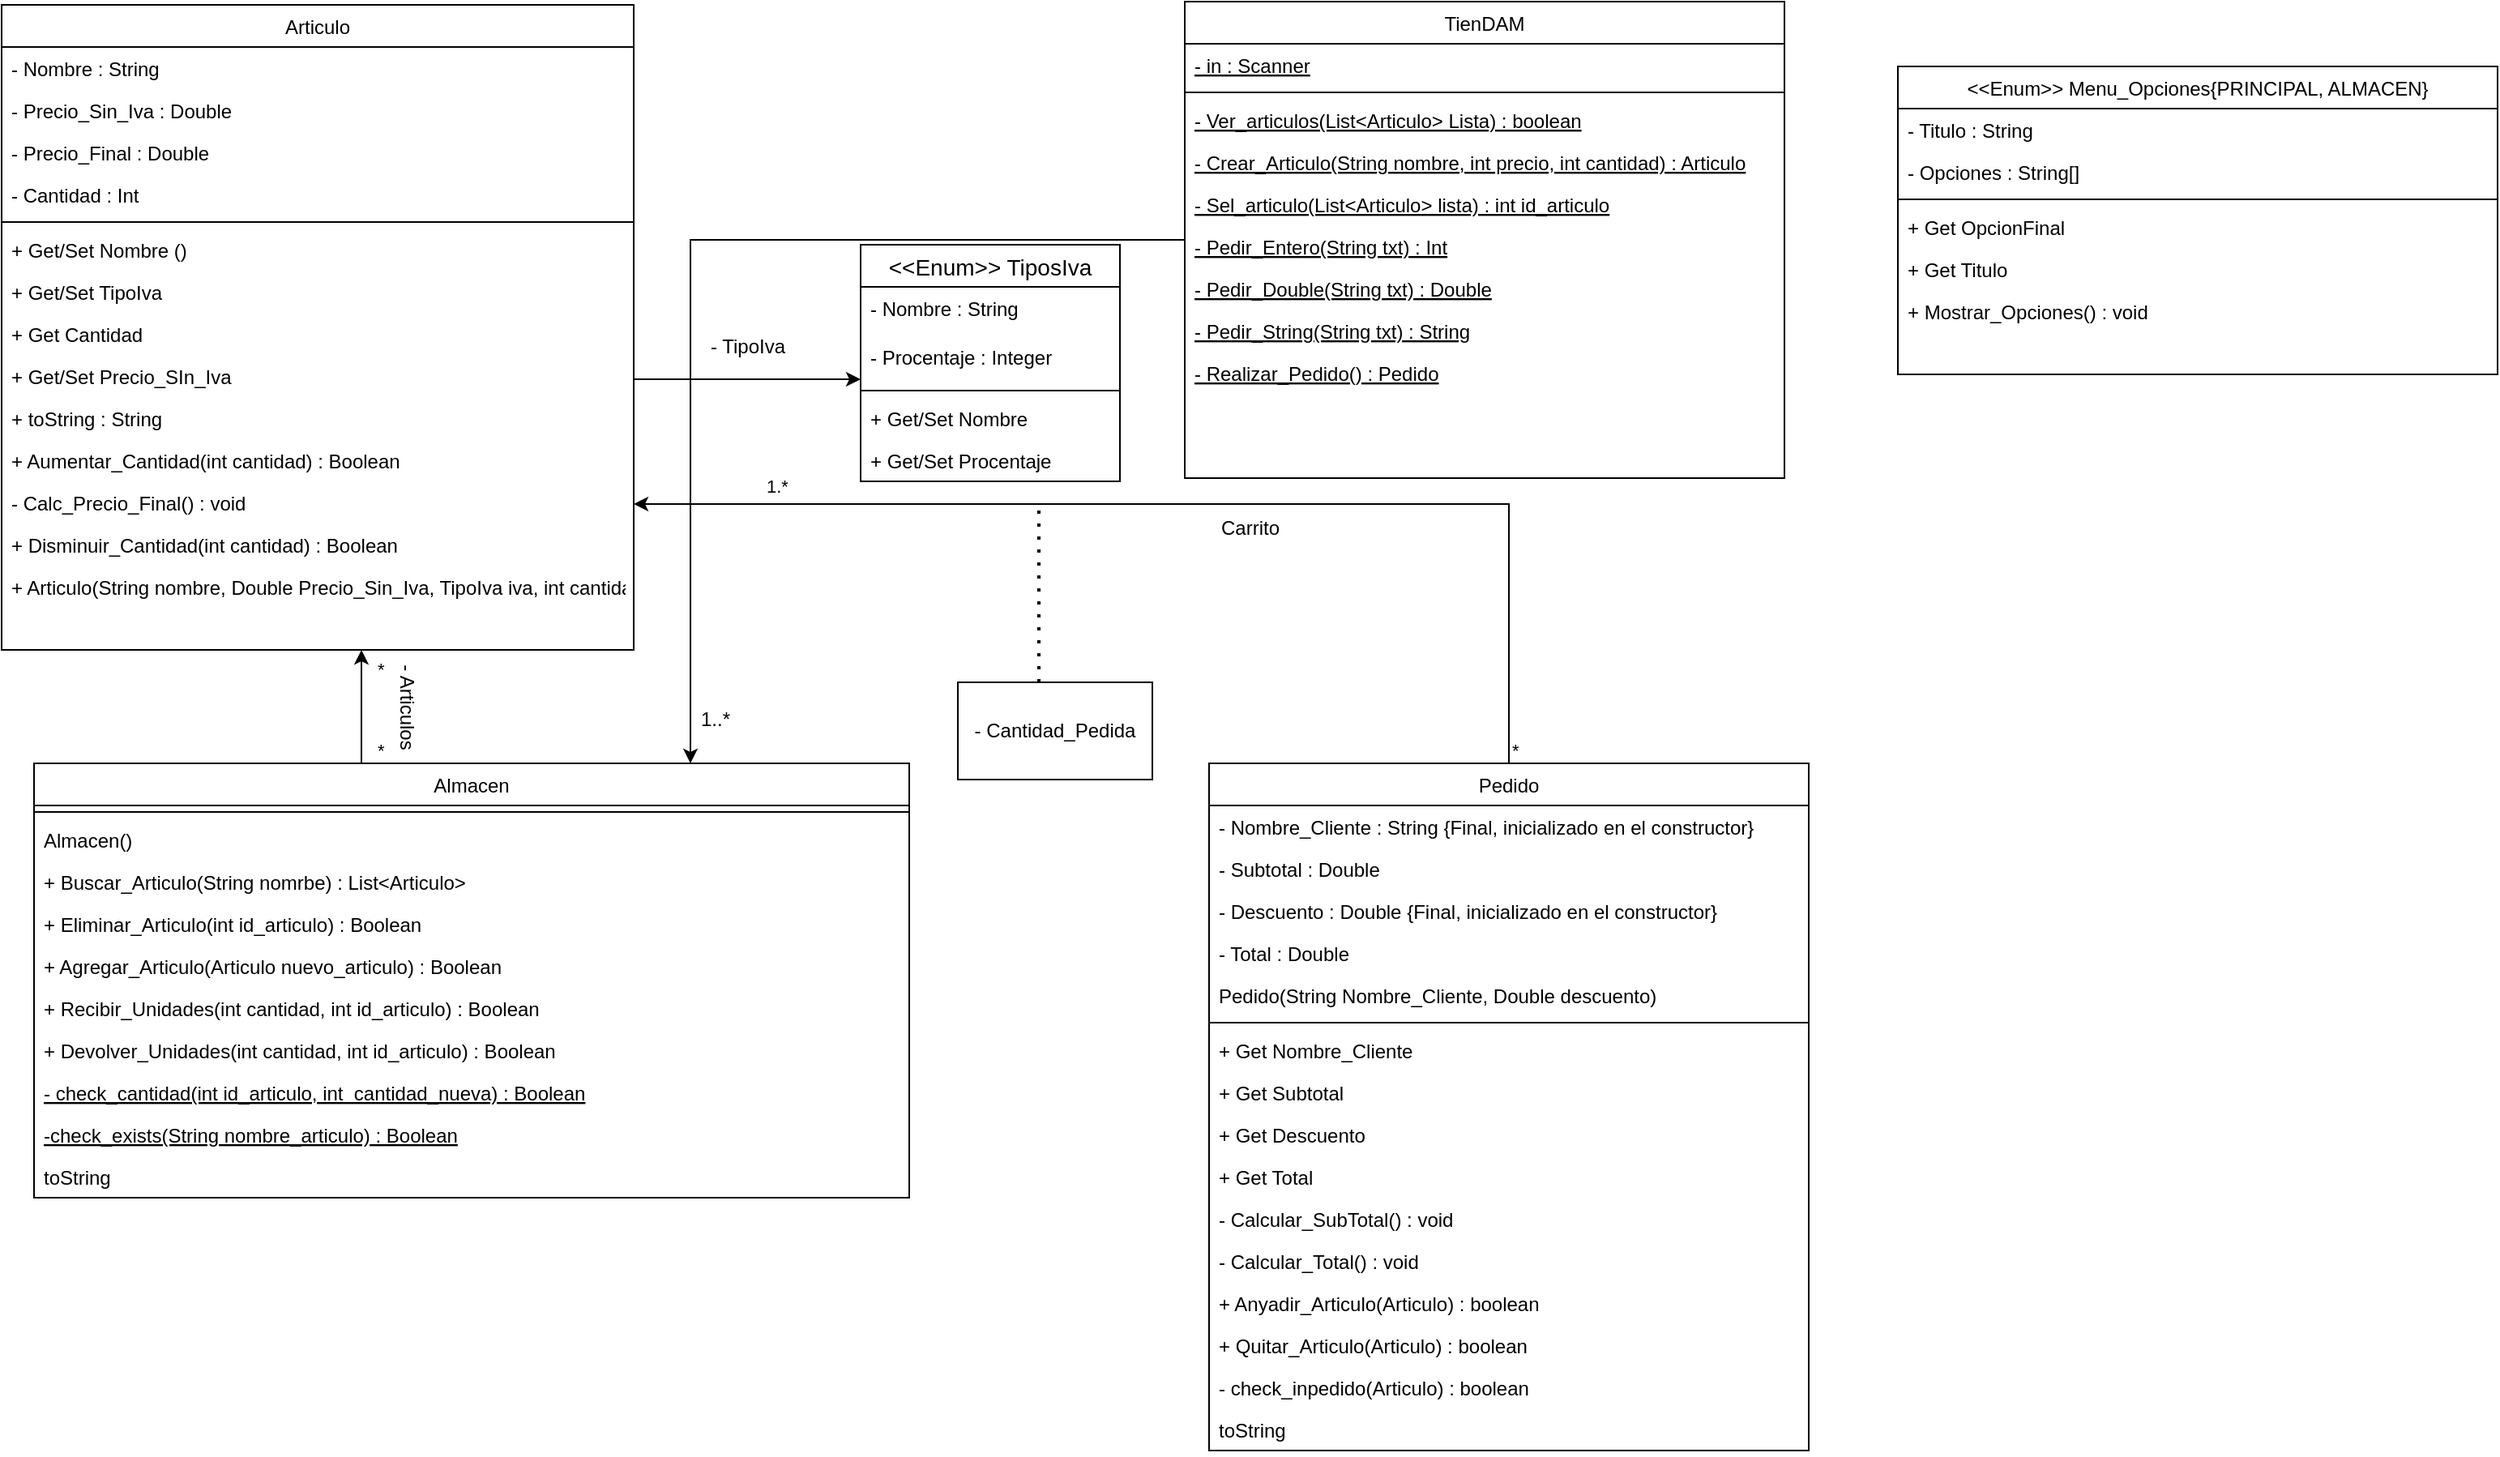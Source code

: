 <mxfile version="21.2.3" type="github">
  <diagram id="C5RBs43oDa-KdzZeNtuy" name="Page-1">
    <mxGraphModel dx="1936" dy="762" grid="1" gridSize="10" guides="1" tooltips="1" connect="1" arrows="1" fold="1" page="1" pageScale="1" pageWidth="827" pageHeight="1169" math="0" shadow="0">
      <root>
        <mxCell id="WIyWlLk6GJQsqaUBKTNV-0" />
        <mxCell id="WIyWlLk6GJQsqaUBKTNV-1" parent="WIyWlLk6GJQsqaUBKTNV-0" />
        <mxCell id="zkfFHV4jXpPFQw0GAbJ--0" value="Articulo" style="swimlane;fontStyle=0;align=center;verticalAlign=top;childLayout=stackLayout;horizontal=1;startSize=26;horizontalStack=0;resizeParent=1;resizeLast=0;collapsible=1;marginBottom=0;rounded=0;shadow=0;strokeWidth=1;" parent="WIyWlLk6GJQsqaUBKTNV-1" vertex="1">
          <mxGeometry x="-40" y="62" width="390" height="398" as="geometry">
            <mxRectangle x="230" y="140" width="160" height="26" as="alternateBounds" />
          </mxGeometry>
        </mxCell>
        <mxCell id="zkfFHV4jXpPFQw0GAbJ--1" value="- Nombre : String" style="text;align=left;verticalAlign=top;spacingLeft=4;spacingRight=4;overflow=hidden;rotatable=0;points=[[0,0.5],[1,0.5]];portConstraint=eastwest;" parent="zkfFHV4jXpPFQw0GAbJ--0" vertex="1">
          <mxGeometry y="26" width="390" height="26" as="geometry" />
        </mxCell>
        <mxCell id="zkfFHV4jXpPFQw0GAbJ--2" value="- Precio_Sin_Iva : Double" style="text;align=left;verticalAlign=top;spacingLeft=4;spacingRight=4;overflow=hidden;rotatable=0;points=[[0,0.5],[1,0.5]];portConstraint=eastwest;rounded=0;shadow=0;html=0;" parent="zkfFHV4jXpPFQw0GAbJ--0" vertex="1">
          <mxGeometry y="52" width="390" height="26" as="geometry" />
        </mxCell>
        <mxCell id="ULPPeF81TJFRuhBBlytX-0" value="- Precio_Final : Double" style="text;align=left;verticalAlign=top;spacingLeft=4;spacingRight=4;overflow=hidden;rotatable=0;points=[[0,0.5],[1,0.5]];portConstraint=eastwest;rounded=0;shadow=0;html=0;" parent="zkfFHV4jXpPFQw0GAbJ--0" vertex="1">
          <mxGeometry y="78" width="390" height="26" as="geometry" />
        </mxCell>
        <mxCell id="1NojVk9h9IY2gMO6B6Ra-0" value="- Cantidad : Int" style="text;align=left;verticalAlign=top;spacingLeft=4;spacingRight=4;overflow=hidden;rotatable=0;points=[[0,0.5],[1,0.5]];portConstraint=eastwest;rounded=0;shadow=0;html=0;" parent="zkfFHV4jXpPFQw0GAbJ--0" vertex="1">
          <mxGeometry y="104" width="390" height="26" as="geometry" />
        </mxCell>
        <mxCell id="zkfFHV4jXpPFQw0GAbJ--4" value="" style="line;html=1;strokeWidth=1;align=left;verticalAlign=middle;spacingTop=-1;spacingLeft=3;spacingRight=3;rotatable=0;labelPosition=right;points=[];portConstraint=eastwest;" parent="zkfFHV4jXpPFQw0GAbJ--0" vertex="1">
          <mxGeometry y="130" width="390" height="8" as="geometry" />
        </mxCell>
        <mxCell id="A8VGVOZZd6ALvdJsYfoM-0" value="+ Get/Set Nombre ()" style="text;align=left;verticalAlign=top;spacingLeft=4;spacingRight=4;overflow=hidden;rotatable=0;points=[[0,0.5],[1,0.5]];portConstraint=eastwest;" parent="zkfFHV4jXpPFQw0GAbJ--0" vertex="1">
          <mxGeometry y="138" width="390" height="26" as="geometry" />
        </mxCell>
        <mxCell id="A8VGVOZZd6ALvdJsYfoM-1" value="+ Get/Set TipoIva" style="text;align=left;verticalAlign=top;spacingLeft=4;spacingRight=4;overflow=hidden;rotatable=0;points=[[0,0.5],[1,0.5]];portConstraint=eastwest;" parent="zkfFHV4jXpPFQw0GAbJ--0" vertex="1">
          <mxGeometry y="164" width="390" height="26" as="geometry" />
        </mxCell>
        <mxCell id="A8VGVOZZd6ALvdJsYfoM-2" value="+ Get Cantidad" style="text;align=left;verticalAlign=top;spacingLeft=4;spacingRight=4;overflow=hidden;rotatable=0;points=[[0,0.5],[1,0.5]];portConstraint=eastwest;" parent="zkfFHV4jXpPFQw0GAbJ--0" vertex="1">
          <mxGeometry y="190" width="390" height="26" as="geometry" />
        </mxCell>
        <mxCell id="A8VGVOZZd6ALvdJsYfoM-24" value="+ Get/Set Precio_SIn_Iva" style="text;align=left;verticalAlign=top;spacingLeft=4;spacingRight=4;overflow=hidden;rotatable=0;points=[[0,0.5],[1,0.5]];portConstraint=eastwest;" parent="zkfFHV4jXpPFQw0GAbJ--0" vertex="1">
          <mxGeometry y="216" width="390" height="26" as="geometry" />
        </mxCell>
        <mxCell id="1NojVk9h9IY2gMO6B6Ra-9" value="+ toString : String" style="text;align=left;verticalAlign=top;spacingLeft=4;spacingRight=4;overflow=hidden;rotatable=0;points=[[0,0.5],[1,0.5]];portConstraint=eastwest;" parent="zkfFHV4jXpPFQw0GAbJ--0" vertex="1">
          <mxGeometry y="242" width="390" height="26" as="geometry" />
        </mxCell>
        <mxCell id="1NojVk9h9IY2gMO6B6Ra-14" value="+ Aumentar_Cantidad(int cantidad) : Boolean" style="text;align=left;verticalAlign=top;spacingLeft=4;spacingRight=4;overflow=hidden;rotatable=0;points=[[0,0.5],[1,0.5]];portConstraint=eastwest;" parent="zkfFHV4jXpPFQw0GAbJ--0" vertex="1">
          <mxGeometry y="268" width="390" height="26" as="geometry" />
        </mxCell>
        <mxCell id="vtiOXTEOpPCmhlc3RGoE-27" value="- Calc_Precio_Final() : void" style="text;align=left;verticalAlign=top;spacingLeft=4;spacingRight=4;overflow=hidden;rotatable=0;points=[[0,0.5],[1,0.5]];portConstraint=eastwest;" vertex="1" parent="zkfFHV4jXpPFQw0GAbJ--0">
          <mxGeometry y="294" width="390" height="26" as="geometry" />
        </mxCell>
        <mxCell id="1NojVk9h9IY2gMO6B6Ra-15" value="+ Disminuir_Cantidad(int cantidad) : Boolean" style="text;align=left;verticalAlign=top;spacingLeft=4;spacingRight=4;overflow=hidden;rotatable=0;points=[[0,0.5],[1,0.5]];portConstraint=eastwest;" parent="zkfFHV4jXpPFQw0GAbJ--0" vertex="1">
          <mxGeometry y="320" width="390" height="26" as="geometry" />
        </mxCell>
        <mxCell id="A8VGVOZZd6ALvdJsYfoM-3" value="+ Articulo(String nombre, Double Precio_Sin_Iva, TipoIva iva, int cantidad)" style="text;align=left;verticalAlign=top;spacingLeft=4;spacingRight=4;overflow=hidden;rotatable=0;points=[[0,0.5],[1,0.5]];portConstraint=eastwest;" parent="zkfFHV4jXpPFQw0GAbJ--0" vertex="1">
          <mxGeometry y="346" width="390" height="26" as="geometry" />
        </mxCell>
        <mxCell id="ULPPeF81TJFRuhBBlytX-50" style="edgeStyle=orthogonalEdgeStyle;rounded=0;orthogonalLoop=1;jettySize=auto;html=1;" parent="WIyWlLk6GJQsqaUBKTNV-1" source="zkfFHV4jXpPFQw0GAbJ--6" edge="1">
          <mxGeometry relative="1" as="geometry">
            <Array as="points">
              <mxPoint x="182" y="510" />
              <mxPoint x="182" y="510" />
            </Array>
            <mxPoint x="182" y="460" as="targetPoint" />
          </mxGeometry>
        </mxCell>
        <mxCell id="zkfFHV4jXpPFQw0GAbJ--6" value="Almacen" style="swimlane;fontStyle=0;align=center;verticalAlign=top;childLayout=stackLayout;horizontal=1;startSize=26;horizontalStack=0;resizeParent=1;resizeLast=0;collapsible=1;marginBottom=0;rounded=0;shadow=0;strokeWidth=1;" parent="WIyWlLk6GJQsqaUBKTNV-1" vertex="1">
          <mxGeometry x="-20" y="530" width="540" height="268" as="geometry">
            <mxRectangle x="130" y="380" width="160" height="26" as="alternateBounds" />
          </mxGeometry>
        </mxCell>
        <mxCell id="zkfFHV4jXpPFQw0GAbJ--9" value="" style="line;html=1;strokeWidth=1;align=left;verticalAlign=middle;spacingTop=-1;spacingLeft=3;spacingRight=3;rotatable=0;labelPosition=right;points=[];portConstraint=eastwest;" parent="zkfFHV4jXpPFQw0GAbJ--6" vertex="1">
          <mxGeometry y="26" width="540" height="8" as="geometry" />
        </mxCell>
        <mxCell id="1NojVk9h9IY2gMO6B6Ra-16" value="Almacen()" style="text;align=left;verticalAlign=top;spacingLeft=4;spacingRight=4;overflow=hidden;rotatable=0;points=[[0,0.5],[1,0.5]];portConstraint=eastwest;" parent="zkfFHV4jXpPFQw0GAbJ--6" vertex="1">
          <mxGeometry y="34" width="540" height="26" as="geometry" />
        </mxCell>
        <mxCell id="A8VGVOZZd6ALvdJsYfoM-14" value="+ Buscar_Articulo(String nomrbe) : List&lt;Articulo&gt;" style="text;align=left;verticalAlign=top;spacingLeft=4;spacingRight=4;overflow=hidden;rotatable=0;points=[[0,0.5],[1,0.5]];portConstraint=eastwest;" parent="zkfFHV4jXpPFQw0GAbJ--6" vertex="1">
          <mxGeometry y="60" width="540" height="26" as="geometry" />
        </mxCell>
        <mxCell id="A8VGVOZZd6ALvdJsYfoM-15" value="+ Eliminar_Articulo(int id_articulo) : Boolean" style="text;align=left;verticalAlign=top;spacingLeft=4;spacingRight=4;overflow=hidden;rotatable=0;points=[[0,0.5],[1,0.5]];portConstraint=eastwest;" parent="zkfFHV4jXpPFQw0GAbJ--6" vertex="1">
          <mxGeometry y="86" width="540" height="26" as="geometry" />
        </mxCell>
        <mxCell id="A8VGVOZZd6ALvdJsYfoM-18" value="+ Agregar_Articulo(Articulo nuevo_articulo) : Boolean" style="text;align=left;verticalAlign=top;spacingLeft=4;spacingRight=4;overflow=hidden;rotatable=0;points=[[0,0.5],[1,0.5]];portConstraint=eastwest;" parent="zkfFHV4jXpPFQw0GAbJ--6" vertex="1">
          <mxGeometry y="112" width="540" height="26" as="geometry" />
        </mxCell>
        <mxCell id="A8VGVOZZd6ALvdJsYfoM-25" value="+ Recibir_Unidades(int cantidad, int id_articulo) : Boolean" style="text;align=left;verticalAlign=top;spacingLeft=4;spacingRight=4;overflow=hidden;rotatable=0;points=[[0,0.5],[1,0.5]];portConstraint=eastwest;" parent="zkfFHV4jXpPFQw0GAbJ--6" vertex="1">
          <mxGeometry y="138" width="540" height="26" as="geometry" />
        </mxCell>
        <mxCell id="A8VGVOZZd6ALvdJsYfoM-26" value="+ Devolver_Unidades(int cantidad, int id_articulo) : Boolean" style="text;align=left;verticalAlign=top;spacingLeft=4;spacingRight=4;overflow=hidden;rotatable=0;points=[[0,0.5],[1,0.5]];portConstraint=eastwest;" parent="zkfFHV4jXpPFQw0GAbJ--6" vertex="1">
          <mxGeometry y="164" width="540" height="26" as="geometry" />
        </mxCell>
        <mxCell id="A8VGVOZZd6ALvdJsYfoM-27" value="- check_cantidad(int id_articulo, int  cantidad_nueva) : Boolean" style="text;align=left;verticalAlign=top;spacingLeft=4;spacingRight=4;overflow=hidden;rotatable=0;points=[[0,0.5],[1,0.5]];portConstraint=eastwest;fontStyle=4" parent="zkfFHV4jXpPFQw0GAbJ--6" vertex="1">
          <mxGeometry y="190" width="540" height="26" as="geometry" />
        </mxCell>
        <mxCell id="A8VGVOZZd6ALvdJsYfoM-28" value="-check_exists(String nombre_articulo) : Boolean" style="text;align=left;verticalAlign=top;spacingLeft=4;spacingRight=4;overflow=hidden;rotatable=0;points=[[0,0.5],[1,0.5]];portConstraint=eastwest;fontStyle=4" parent="zkfFHV4jXpPFQw0GAbJ--6" vertex="1">
          <mxGeometry y="216" width="540" height="26" as="geometry" />
        </mxCell>
        <mxCell id="vtiOXTEOpPCmhlc3RGoE-32" value="toString" style="text;align=left;verticalAlign=top;spacingLeft=4;spacingRight=4;overflow=hidden;rotatable=0;points=[[0,0.5],[1,0.5]];portConstraint=eastwest;" vertex="1" parent="zkfFHV4jXpPFQw0GAbJ--6">
          <mxGeometry y="242" width="540" height="26" as="geometry" />
        </mxCell>
        <mxCell id="ULPPeF81TJFRuhBBlytX-45" style="edgeStyle=orthogonalEdgeStyle;rounded=0;orthogonalLoop=1;jettySize=auto;html=1;" parent="WIyWlLk6GJQsqaUBKTNV-1" source="zkfFHV4jXpPFQw0GAbJ--13" edge="1">
          <mxGeometry relative="1" as="geometry">
            <mxPoint x="350" y="370" as="targetPoint" />
            <Array as="points">
              <mxPoint x="890" y="370" />
              <mxPoint x="350" y="370" />
            </Array>
          </mxGeometry>
        </mxCell>
        <mxCell id="zkfFHV4jXpPFQw0GAbJ--13" value="Pedido" style="swimlane;fontStyle=0;align=center;verticalAlign=top;childLayout=stackLayout;horizontal=1;startSize=26;horizontalStack=0;resizeParent=1;resizeLast=0;collapsible=1;marginBottom=0;rounded=0;shadow=0;strokeWidth=1;" parent="WIyWlLk6GJQsqaUBKTNV-1" vertex="1">
          <mxGeometry x="705" y="530" width="370" height="424" as="geometry">
            <mxRectangle x="340" y="380" width="170" height="26" as="alternateBounds" />
          </mxGeometry>
        </mxCell>
        <mxCell id="zkfFHV4jXpPFQw0GAbJ--14" value="- Nombre_Cliente : String {Final, inicializado en el constructor}" style="text;align=left;verticalAlign=top;spacingLeft=4;spacingRight=4;overflow=hidden;rotatable=0;points=[[0,0.5],[1,0.5]];portConstraint=eastwest;" parent="zkfFHV4jXpPFQw0GAbJ--13" vertex="1">
          <mxGeometry y="26" width="370" height="26" as="geometry" />
        </mxCell>
        <mxCell id="1NojVk9h9IY2gMO6B6Ra-2" value="- Subtotal : Double" style="text;align=left;verticalAlign=top;spacingLeft=4;spacingRight=4;overflow=hidden;rotatable=0;points=[[0,0.5],[1,0.5]];portConstraint=eastwest;" parent="zkfFHV4jXpPFQw0GAbJ--13" vertex="1">
          <mxGeometry y="52" width="370" height="26" as="geometry" />
        </mxCell>
        <mxCell id="1NojVk9h9IY2gMO6B6Ra-3" value="- Descuento : Double {Final, inicializado en el constructor}" style="text;align=left;verticalAlign=top;spacingLeft=4;spacingRight=4;overflow=hidden;rotatable=0;points=[[0,0.5],[1,0.5]];portConstraint=eastwest;" parent="zkfFHV4jXpPFQw0GAbJ--13" vertex="1">
          <mxGeometry y="78" width="370" height="26" as="geometry" />
        </mxCell>
        <mxCell id="1NojVk9h9IY2gMO6B6Ra-4" value="- Total : Double" style="text;align=left;verticalAlign=top;spacingLeft=4;spacingRight=4;overflow=hidden;rotatable=0;points=[[0,0.5],[1,0.5]];portConstraint=eastwest;" parent="zkfFHV4jXpPFQw0GAbJ--13" vertex="1">
          <mxGeometry y="104" width="370" height="26" as="geometry" />
        </mxCell>
        <mxCell id="g4R08rIYTKRCDpoWUjAM-13" value="Pedido(String Nombre_Cliente, Double descuento)" style="text;align=left;verticalAlign=top;spacingLeft=4;spacingRight=4;overflow=hidden;rotatable=0;points=[[0,0.5],[1,0.5]];portConstraint=eastwest;" parent="zkfFHV4jXpPFQw0GAbJ--13" vertex="1">
          <mxGeometry y="130" width="370" height="26" as="geometry" />
        </mxCell>
        <mxCell id="zkfFHV4jXpPFQw0GAbJ--15" value="" style="line;html=1;strokeWidth=1;align=left;verticalAlign=middle;spacingTop=-1;spacingLeft=3;spacingRight=3;rotatable=0;labelPosition=right;points=[];portConstraint=eastwest;" parent="zkfFHV4jXpPFQw0GAbJ--13" vertex="1">
          <mxGeometry y="156" width="370" height="8" as="geometry" />
        </mxCell>
        <mxCell id="vtiOXTEOpPCmhlc3RGoE-23" value="+ Get Nombre_Cliente" style="text;align=left;verticalAlign=top;spacingLeft=4;spacingRight=4;overflow=hidden;rotatable=0;points=[[0,0.5],[1,0.5]];portConstraint=eastwest;" vertex="1" parent="zkfFHV4jXpPFQw0GAbJ--13">
          <mxGeometry y="164" width="370" height="26" as="geometry" />
        </mxCell>
        <mxCell id="vtiOXTEOpPCmhlc3RGoE-24" value="+ Get Subtotal" style="text;align=left;verticalAlign=top;spacingLeft=4;spacingRight=4;overflow=hidden;rotatable=0;points=[[0,0.5],[1,0.5]];portConstraint=eastwest;" vertex="1" parent="zkfFHV4jXpPFQw0GAbJ--13">
          <mxGeometry y="190" width="370" height="26" as="geometry" />
        </mxCell>
        <mxCell id="vtiOXTEOpPCmhlc3RGoE-25" value="+ Get Descuento" style="text;align=left;verticalAlign=top;spacingLeft=4;spacingRight=4;overflow=hidden;rotatable=0;points=[[0,0.5],[1,0.5]];portConstraint=eastwest;" vertex="1" parent="zkfFHV4jXpPFQw0GAbJ--13">
          <mxGeometry y="216" width="370" height="26" as="geometry" />
        </mxCell>
        <mxCell id="vtiOXTEOpPCmhlc3RGoE-26" value="+ Get Total" style="text;align=left;verticalAlign=top;spacingLeft=4;spacingRight=4;overflow=hidden;rotatable=0;points=[[0,0.5],[1,0.5]];portConstraint=eastwest;" vertex="1" parent="zkfFHV4jXpPFQw0GAbJ--13">
          <mxGeometry y="242" width="370" height="26" as="geometry" />
        </mxCell>
        <mxCell id="g4R08rIYTKRCDpoWUjAM-15" value="- Calcular_SubTotal() : void" style="text;align=left;verticalAlign=top;spacingLeft=4;spacingRight=4;overflow=hidden;rotatable=0;points=[[0,0.5],[1,0.5]];portConstraint=eastwest;" parent="zkfFHV4jXpPFQw0GAbJ--13" vertex="1">
          <mxGeometry y="268" width="370" height="26" as="geometry" />
        </mxCell>
        <mxCell id="g4R08rIYTKRCDpoWUjAM-16" value="- Calcular_Total() : void" style="text;align=left;verticalAlign=top;spacingLeft=4;spacingRight=4;overflow=hidden;rotatable=0;points=[[0,0.5],[1,0.5]];portConstraint=eastwest;" parent="zkfFHV4jXpPFQw0GAbJ--13" vertex="1">
          <mxGeometry y="294" width="370" height="26" as="geometry" />
        </mxCell>
        <mxCell id="g4R08rIYTKRCDpoWUjAM-23" value="+ Anyadir_Articulo(Articulo) : boolean" style="text;align=left;verticalAlign=top;spacingLeft=4;spacingRight=4;overflow=hidden;rotatable=0;points=[[0,0.5],[1,0.5]];portConstraint=eastwest;" parent="zkfFHV4jXpPFQw0GAbJ--13" vertex="1">
          <mxGeometry y="320" width="370" height="26" as="geometry" />
        </mxCell>
        <mxCell id="vtiOXTEOpPCmhlc3RGoE-19" value="+ Quitar_Articulo(Articulo) : boolean" style="text;align=left;verticalAlign=top;spacingLeft=4;spacingRight=4;overflow=hidden;rotatable=0;points=[[0,0.5],[1,0.5]];portConstraint=eastwest;" vertex="1" parent="zkfFHV4jXpPFQw0GAbJ--13">
          <mxGeometry y="346" width="370" height="26" as="geometry" />
        </mxCell>
        <mxCell id="vtiOXTEOpPCmhlc3RGoE-20" value="- check_inpedido(Articulo) : boolean" style="text;align=left;verticalAlign=top;spacingLeft=4;spacingRight=4;overflow=hidden;rotatable=0;points=[[0,0.5],[1,0.5]];portConstraint=eastwest;" vertex="1" parent="zkfFHV4jXpPFQw0GAbJ--13">
          <mxGeometry y="372" width="370" height="26" as="geometry" />
        </mxCell>
        <mxCell id="g4R08rIYTKRCDpoWUjAM-18" value="toString" style="text;align=left;verticalAlign=top;spacingLeft=4;spacingRight=4;overflow=hidden;rotatable=0;points=[[0,0.5],[1,0.5]];portConstraint=eastwest;" parent="zkfFHV4jXpPFQw0GAbJ--13" vertex="1">
          <mxGeometry y="398" width="370" height="26" as="geometry" />
        </mxCell>
        <mxCell id="g4R08rIYTKRCDpoWUjAM-20" style="edgeStyle=orthogonalEdgeStyle;rounded=0;orthogonalLoop=1;jettySize=auto;html=1;entryX=0.75;entryY=0;entryDx=0;entryDy=0;" parent="WIyWlLk6GJQsqaUBKTNV-1" source="zkfFHV4jXpPFQw0GAbJ--17" target="zkfFHV4jXpPFQw0GAbJ--6" edge="1">
          <mxGeometry relative="1" as="geometry" />
        </mxCell>
        <mxCell id="zkfFHV4jXpPFQw0GAbJ--17" value="TienDAM&#xa;" style="swimlane;fontStyle=0;align=center;verticalAlign=top;childLayout=stackLayout;horizontal=1;startSize=26;horizontalStack=0;resizeParent=1;resizeLast=0;collapsible=1;marginBottom=0;rounded=0;shadow=0;strokeWidth=1;" parent="WIyWlLk6GJQsqaUBKTNV-1" vertex="1">
          <mxGeometry x="690" y="60" width="370" height="294" as="geometry">
            <mxRectangle x="550" y="140" width="160" height="26" as="alternateBounds" />
          </mxGeometry>
        </mxCell>
        <mxCell id="1NojVk9h9IY2gMO6B6Ra-7" value="- in : Scanner" style="text;align=left;verticalAlign=top;spacingLeft=4;spacingRight=4;overflow=hidden;rotatable=0;points=[[0,0.5],[1,0.5]];portConstraint=eastwest;fontStyle=4" parent="zkfFHV4jXpPFQw0GAbJ--17" vertex="1">
          <mxGeometry y="26" width="370" height="26" as="geometry" />
        </mxCell>
        <mxCell id="zkfFHV4jXpPFQw0GAbJ--23" value="" style="line;html=1;strokeWidth=1;align=left;verticalAlign=middle;spacingTop=-1;spacingLeft=3;spacingRight=3;rotatable=0;labelPosition=right;points=[];portConstraint=eastwest;" parent="zkfFHV4jXpPFQw0GAbJ--17" vertex="1">
          <mxGeometry y="52" width="370" height="8" as="geometry" />
        </mxCell>
        <mxCell id="1NojVk9h9IY2gMO6B6Ra-19" value="- Ver_articulos(List&lt;Articulo&gt; Lista) : boolean" style="text;align=left;verticalAlign=top;spacingLeft=4;spacingRight=4;overflow=hidden;rotatable=0;points=[[0,0.5],[1,0.5]];portConstraint=eastwest;fontStyle=4" parent="zkfFHV4jXpPFQw0GAbJ--17" vertex="1">
          <mxGeometry y="60" width="370" height="26" as="geometry" />
        </mxCell>
        <mxCell id="1NojVk9h9IY2gMO6B6Ra-21" value="- Crear_Articulo(String nombre, int precio, int cantidad) : Articulo" style="text;align=left;verticalAlign=top;spacingLeft=4;spacingRight=4;overflow=hidden;rotatable=0;points=[[0,0.5],[1,0.5]];portConstraint=eastwest;fontStyle=4" parent="zkfFHV4jXpPFQw0GAbJ--17" vertex="1">
          <mxGeometry y="86" width="370" height="26" as="geometry" />
        </mxCell>
        <mxCell id="A8VGVOZZd6ALvdJsYfoM-23" value="- Sel_articulo(List&lt;Articulo&gt; lista) : int id_articulo" style="text;align=left;verticalAlign=top;spacingLeft=4;spacingRight=4;overflow=hidden;rotatable=0;points=[[0,0.5],[1,0.5]];portConstraint=eastwest;fontStyle=4" parent="zkfFHV4jXpPFQw0GAbJ--17" vertex="1">
          <mxGeometry y="112" width="370" height="26" as="geometry" />
        </mxCell>
        <mxCell id="ULPPeF81TJFRuhBBlytX-1" value="- Pedir_Entero(String txt) : Int" style="text;align=left;verticalAlign=top;spacingLeft=4;spacingRight=4;overflow=hidden;rotatable=0;points=[[0,0.5],[1,0.5]];portConstraint=eastwest;fontStyle=4" parent="zkfFHV4jXpPFQw0GAbJ--17" vertex="1">
          <mxGeometry y="138" width="370" height="26" as="geometry" />
        </mxCell>
        <mxCell id="ULPPeF81TJFRuhBBlytX-2" value="- Pedir_Double(String txt) : Double" style="text;align=left;verticalAlign=top;spacingLeft=4;spacingRight=4;overflow=hidden;rotatable=0;points=[[0,0.5],[1,0.5]];portConstraint=eastwest;fontStyle=4" parent="zkfFHV4jXpPFQw0GAbJ--17" vertex="1">
          <mxGeometry y="164" width="370" height="26" as="geometry" />
        </mxCell>
        <mxCell id="ULPPeF81TJFRuhBBlytX-3" value="- Pedir_String(String txt) : String" style="text;align=left;verticalAlign=top;spacingLeft=4;spacingRight=4;overflow=hidden;rotatable=0;points=[[0,0.5],[1,0.5]];portConstraint=eastwest;fontStyle=4" parent="zkfFHV4jXpPFQw0GAbJ--17" vertex="1">
          <mxGeometry y="190" width="370" height="26" as="geometry" />
        </mxCell>
        <mxCell id="g4R08rIYTKRCDpoWUjAM-22" value="- Realizar_Pedido() : Pedido" style="text;align=left;verticalAlign=top;spacingLeft=4;spacingRight=4;overflow=hidden;rotatable=0;points=[[0,0.5],[1,0.5]];portConstraint=eastwest;fontStyle=4" parent="zkfFHV4jXpPFQw0GAbJ--17" vertex="1">
          <mxGeometry y="216" width="370" height="26" as="geometry" />
        </mxCell>
        <mxCell id="ULPPeF81TJFRuhBBlytX-28" value="&lt;&lt;Enum&gt;&gt; TiposIva" style="swimlane;fontStyle=0;childLayout=stackLayout;horizontal=1;startSize=26;horizontalStack=0;resizeParent=1;resizeParentMax=0;resizeLast=0;collapsible=1;marginBottom=0;align=center;fontSize=14;" parent="WIyWlLk6GJQsqaUBKTNV-1" vertex="1">
          <mxGeometry x="490" y="210" width="160" height="146" as="geometry" />
        </mxCell>
        <mxCell id="ULPPeF81TJFRuhBBlytX-29" value="- Nombre : String" style="text;strokeColor=none;fillColor=none;spacingLeft=4;spacingRight=4;overflow=hidden;rotatable=0;points=[[0,0.5],[1,0.5]];portConstraint=eastwest;fontSize=12;whiteSpace=wrap;html=1;" parent="ULPPeF81TJFRuhBBlytX-28" vertex="1">
          <mxGeometry y="26" width="160" height="30" as="geometry" />
        </mxCell>
        <mxCell id="ULPPeF81TJFRuhBBlytX-30" value="- Procentaje : Integer" style="text;strokeColor=none;fillColor=none;spacingLeft=4;spacingRight=4;overflow=hidden;rotatable=0;points=[[0,0.5],[1,0.5]];portConstraint=eastwest;fontSize=12;whiteSpace=wrap;html=1;" parent="ULPPeF81TJFRuhBBlytX-28" vertex="1">
          <mxGeometry y="56" width="160" height="30" as="geometry" />
        </mxCell>
        <mxCell id="vtiOXTEOpPCmhlc3RGoE-28" value="" style="line;html=1;strokeWidth=1;align=left;verticalAlign=middle;spacingTop=-1;spacingLeft=3;spacingRight=3;rotatable=0;labelPosition=right;points=[];portConstraint=eastwest;" vertex="1" parent="ULPPeF81TJFRuhBBlytX-28">
          <mxGeometry y="86" width="160" height="8" as="geometry" />
        </mxCell>
        <mxCell id="vtiOXTEOpPCmhlc3RGoE-31" value="+ Get/Set Nombre" style="text;align=left;verticalAlign=top;spacingLeft=4;spacingRight=4;overflow=hidden;rotatable=0;points=[[0,0.5],[1,0.5]];portConstraint=eastwest;" vertex="1" parent="ULPPeF81TJFRuhBBlytX-28">
          <mxGeometry y="94" width="160" height="26" as="geometry" />
        </mxCell>
        <mxCell id="vtiOXTEOpPCmhlc3RGoE-30" value="+ Get/Set Procentaje" style="text;align=left;verticalAlign=top;spacingLeft=4;spacingRight=4;overflow=hidden;rotatable=0;points=[[0,0.5],[1,0.5]];portConstraint=eastwest;" vertex="1" parent="ULPPeF81TJFRuhBBlytX-28">
          <mxGeometry y="120" width="160" height="26" as="geometry" />
        </mxCell>
        <mxCell id="ULPPeF81TJFRuhBBlytX-35" style="edgeStyle=orthogonalEdgeStyle;rounded=0;orthogonalLoop=1;jettySize=auto;html=1;exitX=1;exitY=0.5;exitDx=0;exitDy=0;" parent="WIyWlLk6GJQsqaUBKTNV-1" source="1NojVk9h9IY2gMO6B6Ra-15" target="ULPPeF81TJFRuhBBlytX-28" edge="1">
          <mxGeometry relative="1" as="geometry">
            <Array as="points">
              <mxPoint x="350" y="293" />
            </Array>
          </mxGeometry>
        </mxCell>
        <mxCell id="ULPPeF81TJFRuhBBlytX-46" value="1.*" style="edgeLabel;resizable=0;html=1;align=left;verticalAlign=bottom;" parent="WIyWlLk6GJQsqaUBKTNV-1" connectable="0" vertex="1">
          <mxGeometry x="230.07" y="470.004" as="geometry">
            <mxPoint x="200" y="-103" as="offset" />
          </mxGeometry>
        </mxCell>
        <mxCell id="ULPPeF81TJFRuhBBlytX-48" value="*" style="edgeLabel;resizable=0;html=1;align=left;verticalAlign=bottom;" parent="WIyWlLk6GJQsqaUBKTNV-1" connectable="0" vertex="1">
          <mxGeometry x="890.0" y="530.004" as="geometry" />
        </mxCell>
        <mxCell id="ULPPeF81TJFRuhBBlytX-51" value="*" style="edgeLabel;resizable=0;html=1;align=left;verticalAlign=bottom;" parent="WIyWlLk6GJQsqaUBKTNV-1" connectable="0" vertex="1">
          <mxGeometry x="190.0" y="480.004" as="geometry" />
        </mxCell>
        <mxCell id="ULPPeF81TJFRuhBBlytX-52" value="*" style="edgeLabel;resizable=0;html=1;align=left;verticalAlign=bottom;" parent="WIyWlLk6GJQsqaUBKTNV-1" connectable="0" vertex="1">
          <mxGeometry x="190.0" y="530.004" as="geometry" />
        </mxCell>
        <mxCell id="ULPPeF81TJFRuhBBlytX-54" value="- Articulos" style="text;html=1;align=center;verticalAlign=middle;resizable=0;points=[];autosize=1;strokeColor=none;fillColor=none;rotation=90;" parent="WIyWlLk6GJQsqaUBKTNV-1" vertex="1">
          <mxGeometry x="170" y="480" width="80" height="30" as="geometry" />
        </mxCell>
        <mxCell id="ULPPeF81TJFRuhBBlytX-57" value="- TipoIva" style="text;html=1;align=center;verticalAlign=middle;resizable=0;points=[];autosize=1;strokeColor=none;fillColor=none;" parent="WIyWlLk6GJQsqaUBKTNV-1" vertex="1">
          <mxGeometry x="385" y="258" width="70" height="30" as="geometry" />
        </mxCell>
        <mxCell id="ULPPeF81TJFRuhBBlytX-65" value="Carrito" style="text;html=1;align=center;verticalAlign=middle;resizable=0;points=[];autosize=1;strokeColor=none;fillColor=none;" parent="WIyWlLk6GJQsqaUBKTNV-1" vertex="1">
          <mxGeometry x="700" y="370" width="60" height="30" as="geometry" />
        </mxCell>
        <mxCell id="g4R08rIYTKRCDpoWUjAM-9" value="&lt;div&gt;- Cantidad_Pedida&lt;br&gt;&lt;/div&gt;" style="rounded=0;whiteSpace=wrap;html=1;" parent="WIyWlLk6GJQsqaUBKTNV-1" vertex="1">
          <mxGeometry x="550" y="480" width="120" height="60" as="geometry" />
        </mxCell>
        <mxCell id="g4R08rIYTKRCDpoWUjAM-11" value="" style="endArrow=none;dashed=1;html=1;dashPattern=1 3;strokeWidth=2;rounded=0;" parent="WIyWlLk6GJQsqaUBKTNV-1" edge="1">
          <mxGeometry width="50" height="50" relative="1" as="geometry">
            <mxPoint x="600" y="480" as="sourcePoint" />
            <mxPoint x="600" y="370" as="targetPoint" />
          </mxGeometry>
        </mxCell>
        <mxCell id="g4R08rIYTKRCDpoWUjAM-21" value="1..*" style="text;html=1;align=center;verticalAlign=middle;resizable=0;points=[];autosize=1;strokeColor=none;fillColor=none;" parent="WIyWlLk6GJQsqaUBKTNV-1" vertex="1">
          <mxGeometry x="380" y="488" width="40" height="30" as="geometry" />
        </mxCell>
        <mxCell id="vtiOXTEOpPCmhlc3RGoE-0" value="&lt;&lt;Enum&gt;&gt; Menu_Opciones{PRINCIPAL, ALMACEN}" style="swimlane;fontStyle=0;align=center;verticalAlign=top;childLayout=stackLayout;horizontal=1;startSize=26;horizontalStack=0;resizeParent=1;resizeLast=0;collapsible=1;marginBottom=0;rounded=0;shadow=0;strokeWidth=1;spacingBottom=1;" vertex="1" parent="WIyWlLk6GJQsqaUBKTNV-1">
          <mxGeometry x="1130" y="100" width="370" height="190" as="geometry">
            <mxRectangle x="1150" y="100" width="350" height="70" as="alternateBounds" />
          </mxGeometry>
        </mxCell>
        <mxCell id="vtiOXTEOpPCmhlc3RGoE-11" value="- Titulo : String" style="text;align=left;verticalAlign=top;spacingLeft=4;spacingRight=4;overflow=hidden;rotatable=0;points=[[0,0.5],[1,0.5]];portConstraint=eastwest;fontStyle=0" vertex="1" parent="vtiOXTEOpPCmhlc3RGoE-0">
          <mxGeometry y="26" width="370" height="26" as="geometry" />
        </mxCell>
        <mxCell id="vtiOXTEOpPCmhlc3RGoE-46" value="- Opciones : String[]" style="text;align=left;verticalAlign=top;spacingLeft=4;spacingRight=4;overflow=hidden;rotatable=0;points=[[0,0.5],[1,0.5]];portConstraint=eastwest;fontStyle=0" vertex="1" parent="vtiOXTEOpPCmhlc3RGoE-0">
          <mxGeometry y="52" width="370" height="26" as="geometry" />
        </mxCell>
        <mxCell id="vtiOXTEOpPCmhlc3RGoE-2" value="" style="line;html=1;strokeWidth=1;align=left;verticalAlign=middle;spacingTop=-1;spacingLeft=3;spacingRight=3;rotatable=0;labelPosition=right;points=[];portConstraint=eastwest;" vertex="1" parent="vtiOXTEOpPCmhlc3RGoE-0">
          <mxGeometry y="78" width="370" height="8" as="geometry" />
        </mxCell>
        <mxCell id="vtiOXTEOpPCmhlc3RGoE-14" value="+ Get OpcionFinal" style="text;align=left;verticalAlign=top;spacingLeft=4;spacingRight=4;overflow=hidden;rotatable=0;points=[[0,0.5],[1,0.5]];portConstraint=eastwest;fontStyle=0" vertex="1" parent="vtiOXTEOpPCmhlc3RGoE-0">
          <mxGeometry y="86" width="370" height="26" as="geometry" />
        </mxCell>
        <mxCell id="vtiOXTEOpPCmhlc3RGoE-15" value="+ Get Titulo" style="text;align=left;verticalAlign=top;spacingLeft=4;spacingRight=4;overflow=hidden;rotatable=0;points=[[0,0.5],[1,0.5]];portConstraint=eastwest;fontStyle=0" vertex="1" parent="vtiOXTEOpPCmhlc3RGoE-0">
          <mxGeometry y="112" width="370" height="26" as="geometry" />
        </mxCell>
        <mxCell id="vtiOXTEOpPCmhlc3RGoE-17" value="+ Mostrar_Opciones() : void" style="text;align=left;verticalAlign=top;spacingLeft=4;spacingRight=4;overflow=hidden;rotatable=0;points=[[0,0.5],[1,0.5]];portConstraint=eastwest;fontStyle=0" vertex="1" parent="vtiOXTEOpPCmhlc3RGoE-0">
          <mxGeometry y="138" width="370" height="26" as="geometry" />
        </mxCell>
        <mxCell id="vtiOXTEOpPCmhlc3RGoE-53" value="" style="shape=image;html=1;verticalAlign=top;verticalLabelPosition=bottom;labelBackgroundColor=#ffffff;imageAspect=0;aspect=fixed;image=https://cdn2.iconfinder.com/data/icons/navigation-set-arrows-part-two/32/Arrow_Dotted_Right-128.png" vertex="1" parent="WIyWlLk6GJQsqaUBKTNV-1">
          <mxGeometry x="1060" y="141" width="80" height="80" as="geometry" />
        </mxCell>
      </root>
    </mxGraphModel>
  </diagram>
</mxfile>

